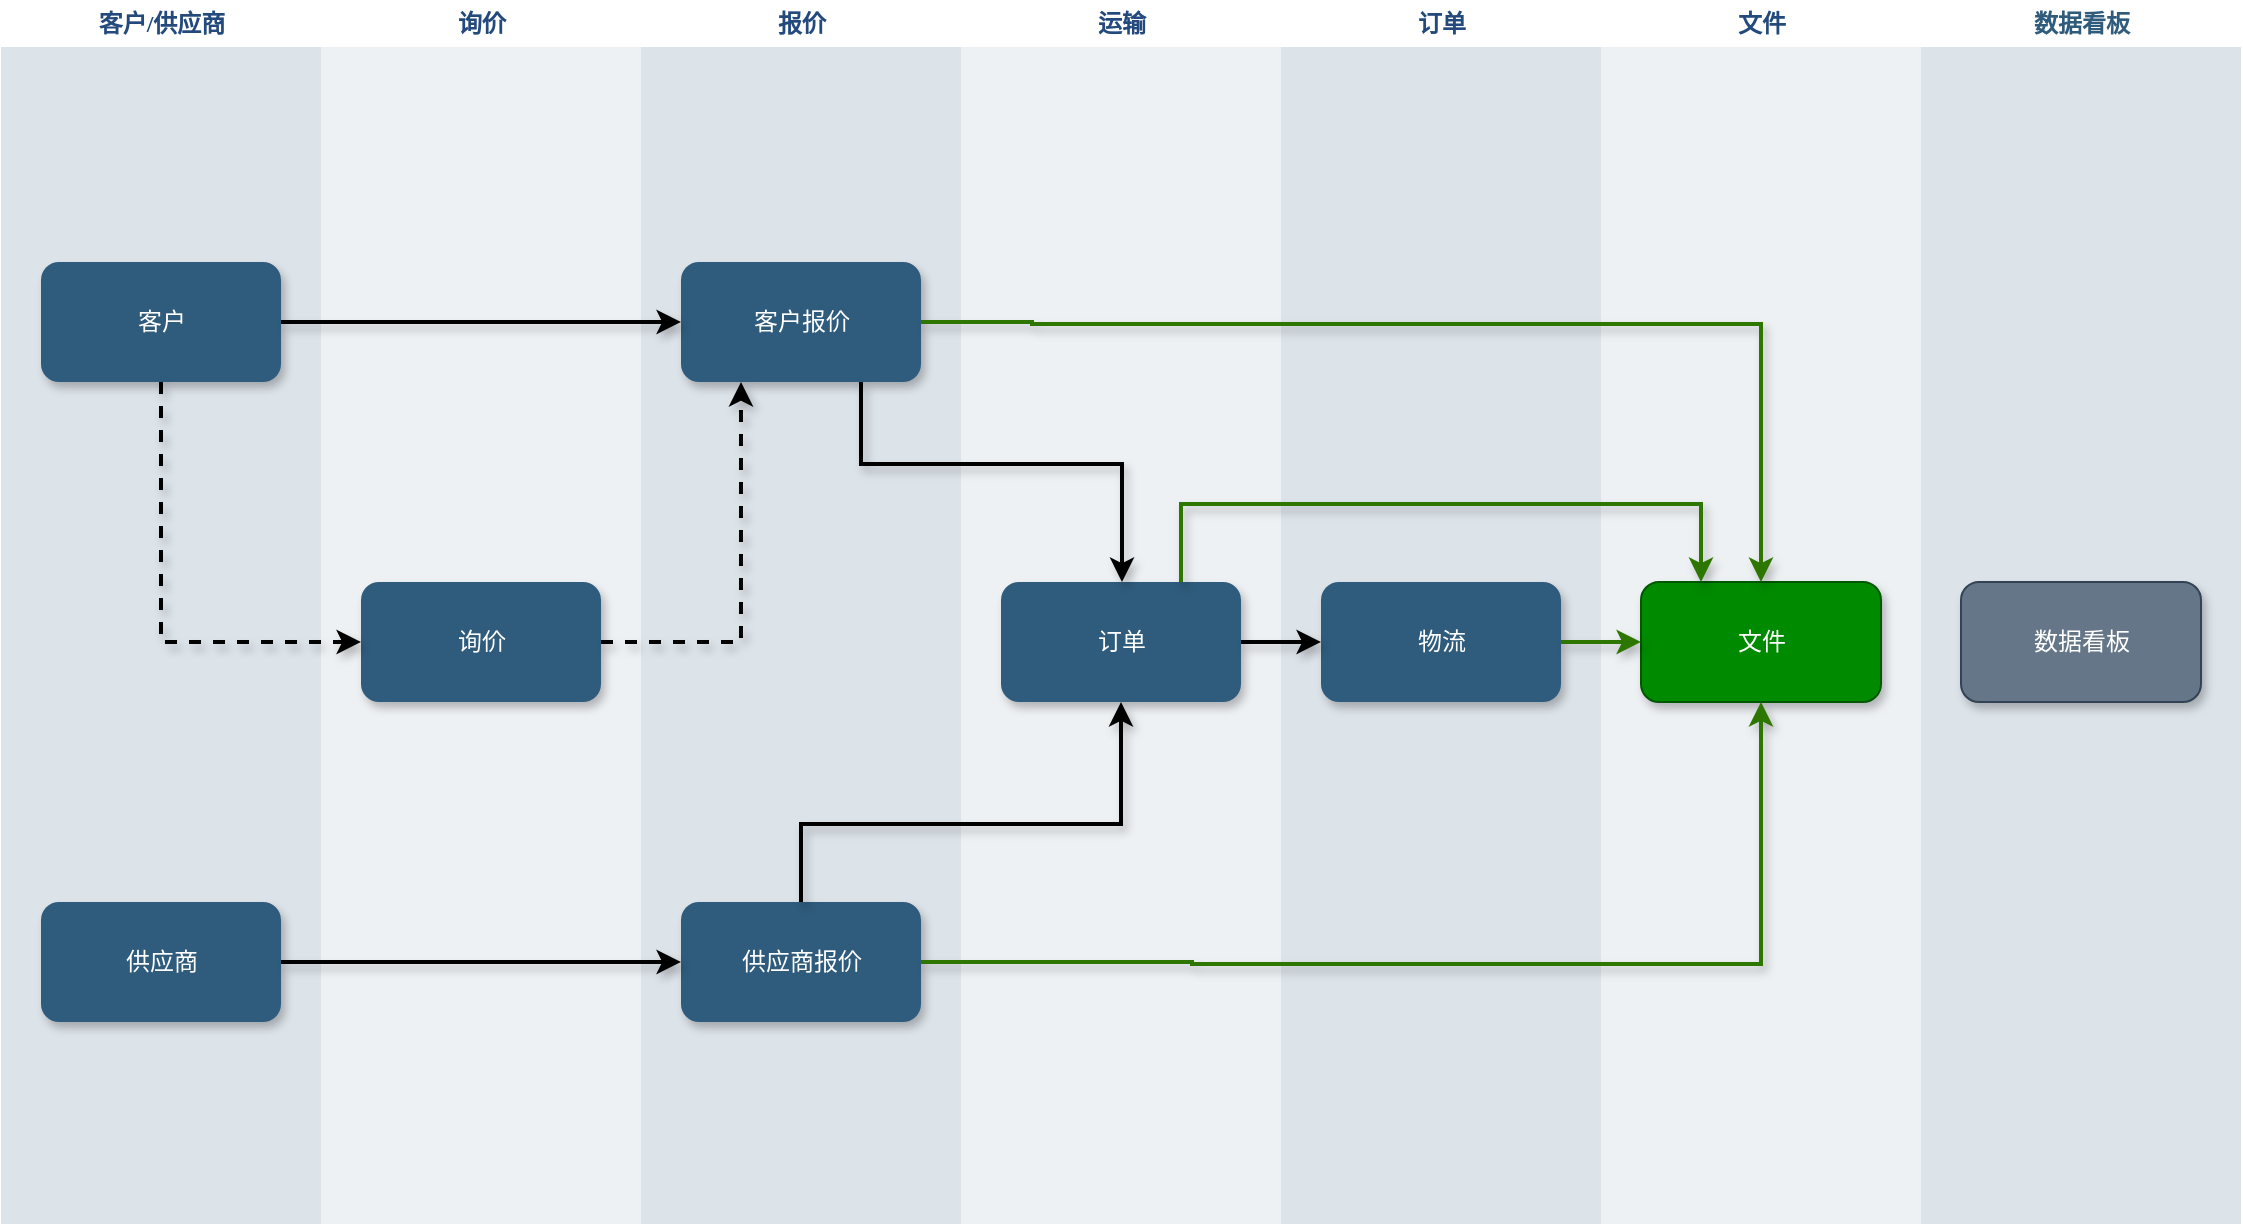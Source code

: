 <mxfile version="24.4.0" type="github">
  <diagram id="07fea595-8f29-1299-0266-81d95cde20df" name="Page-1">
    <mxGraphModel dx="1147" dy="656" grid="1" gridSize="10" guides="1" tooltips="1" connect="1" arrows="1" fold="1" page="1" pageScale="1" pageWidth="1169" pageHeight="827" background="#ffffff" math="0" shadow="0">
      <root>
        <mxCell id="0" />
        <mxCell id="1" parent="0" />
        <mxCell id="170" value="&lt;font color=&quot;#23497d&quot;&gt;客户/供应商&lt;/font&gt;" style="swimlane;whiteSpace=wrap;fillColor=none;swimlaneFillColor=#BAC8D3;fontColor=#2F5B7C;fontFamily=Tahoma;html=1;strokeColor=none;opacity=50;" parent="1" vertex="1">
          <mxGeometry x="24.5" y="88.5" width="160" height="611.5" as="geometry">
            <mxRectangle x="20" y="20" width="80" height="23" as="alternateBounds" />
          </mxGeometry>
        </mxCell>
        <mxCell id="171" value="客户" style="whiteSpace=wrap;shadow=1;fontColor=#FFFFFF;fontFamily=Helvetica;fontStyle=0;html=1;fontSize=12;plain-purple;strokeColor=none;fillColor=#2f5b7c;gradientColor=none;spacing=6;verticalAlign=middle;rounded=1;glass=0;" parent="170" vertex="1">
          <mxGeometry x="20" y="130.5" width="120" height="60" as="geometry" />
        </mxCell>
        <mxCell id="172" value="供应商" style="whiteSpace=wrap;strokeColor=none;fillColor=#2f5b7c;shadow=1;fontColor=#FFFFFF;fontFamily=Helvetica;fontStyle=0;html=1;fontSize=12;spacing=6;verticalAlign=middle;rounded=1;glass=0;" parent="170" vertex="1">
          <mxGeometry x="20" y="450.5" width="120" height="60" as="geometry" />
        </mxCell>
        <mxCell id="176" value="&lt;font color=&quot;#23497d&quot;&gt;文件&lt;/font&gt;" style="swimlane;whiteSpace=wrap;fillColor=none;swimlaneFillColor=#BAC8D3;fontColor=#2F5B7C;fontFamily=Tahoma;html=1;strokeColor=none;opacity=25;" parent="1" vertex="1">
          <mxGeometry x="824.5" y="88.5" width="160" height="611.5" as="geometry">
            <mxRectangle x="20" y="20" width="80" height="23" as="alternateBounds" />
          </mxGeometry>
        </mxCell>
        <mxCell id="179" value="文件" style="whiteSpace=wrap;strokeColor=#005700;fillColor=#008a00;shadow=1;fontFamily=Helvetica;fontStyle=0;html=1;fontSize=12;spacing=6;verticalAlign=middle;fontColor=#ffffff;rounded=1;glass=0;" parent="176" vertex="1">
          <mxGeometry x="20" y="290.5" width="120" height="60" as="geometry" />
        </mxCell>
        <mxCell id="180" value="&lt;font color=&quot;#23497d&quot;&gt;订单&lt;/font&gt;" style="swimlane;whiteSpace=wrap;fillColor=none;swimlaneFillColor=#BAC8D3;fontColor=#2F5B7C;fontFamily=Tahoma;html=1;strokeColor=none;opacity=50;" parent="1" vertex="1">
          <mxGeometry x="664.5" y="88.5" width="160" height="611.5" as="geometry">
            <mxRectangle x="20" y="20" width="80" height="23" as="alternateBounds" />
          </mxGeometry>
        </mxCell>
        <mxCell id="181" value="物流" style="whiteSpace=wrap;fillColor=#2f5b7c;strokeColor=none;shadow=1;fontColor=#FFFFFF;fontFamily=Helvetica;fontStyle=0;html=1;fontSize=12;spacing=6;verticalAlign=middle;rounded=1;glass=0;" parent="180" vertex="1">
          <mxGeometry x="20" y="290.5" width="120" height="60" as="geometry" />
        </mxCell>
        <mxCell id="183" value="&lt;font color=&quot;#23497d&quot;&gt;询价&lt;/font&gt;" style="swimlane;whiteSpace=wrap;fillColor=none;swimlaneFillColor=#BAC8D3;fontColor=#2F5B7C;fontFamily=Tahoma;html=1;strokeColor=none;opacity=25;" parent="1" vertex="1">
          <mxGeometry x="184.5" y="88.5" width="160" height="611.5" as="geometry">
            <mxRectangle x="184.5" y="88.5" width="80" height="23" as="alternateBounds" />
          </mxGeometry>
        </mxCell>
        <mxCell id="184" value="询价" style="whiteSpace=wrap;shadow=1;fontColor=#FFFFFF;fontFamily=Helvetica;fontStyle=0;html=1;fontSize=12;plain-purple;strokeColor=none;fillColor=#2f5b7c;gradientColor=none;spacing=6;verticalAlign=middle;rounded=1;glass=0;" parent="183" vertex="1">
          <mxGeometry x="20" y="290.5" width="120" height="60" as="geometry" />
        </mxCell>
        <mxCell id="187" value="&lt;font color=&quot;#23497d&quot;&gt;报价&lt;/font&gt;" style="swimlane;whiteSpace=wrap;fillColor=none;swimlaneFillColor=#BAC8D3;fontColor=#2F5B7C;fontFamily=Tahoma;html=1;strokeColor=none;opacity=50;" parent="1" vertex="1">
          <mxGeometry x="344.5" y="88.5" width="160" height="611.5" as="geometry">
            <mxRectangle x="20" y="20" width="80" height="23" as="alternateBounds" />
          </mxGeometry>
        </mxCell>
        <mxCell id="IXO58o6YaiK-rSalYdML-223" value="客户报价" style="whiteSpace=wrap;shadow=1;fontColor=#FFFFFF;fontFamily=Helvetica;fontStyle=0;html=1;fontSize=12;plain-purple;strokeColor=none;fillColor=#2f5b7c;gradientColor=none;spacing=6;verticalAlign=middle;rounded=1;glass=0;" vertex="1" parent="187">
          <mxGeometry x="20" y="130.5" width="120" height="60" as="geometry" />
        </mxCell>
        <mxCell id="IXO58o6YaiK-rSalYdML-224" value="供应商报价" style="whiteSpace=wrap;shadow=1;fontColor=#FFFFFF;fontFamily=Helvetica;fontStyle=0;html=1;fontSize=12;plain-purple;strokeColor=none;fillColor=#2f5b7c;gradientColor=none;spacing=6;verticalAlign=middle;rounded=1;glass=0;" vertex="1" parent="187">
          <mxGeometry x="20" y="450.5" width="120" height="60" as="geometry" />
        </mxCell>
        <mxCell id="193" value="&lt;font color=&quot;#23497d&quot;&gt;运输&lt;/font&gt;" style="swimlane;whiteSpace=wrap;fillColor=none;swimlaneFillColor=#BAC8D3;fontColor=#2F5B7C;fontFamily=Tahoma;html=1;strokeColor=none;opacity=25;" parent="1" vertex="1">
          <mxGeometry x="504.5" y="88.5" width="160" height="611.5" as="geometry">
            <mxRectangle x="20" y="20" width="80" height="23" as="alternateBounds" />
          </mxGeometry>
        </mxCell>
        <mxCell id="194" value="订单" style="whiteSpace=wrap;strokeColor=none;fillColor=#2f5b7c;shadow=1;fontColor=#FFFFFF;fontFamily=Helvetica;fontStyle=0;html=1;fontSize=12;spacing=6;verticalAlign=middle;rounded=1;glass=0;" parent="193" vertex="1">
          <mxGeometry x="20" y="290.5" width="120" height="60" as="geometry" />
        </mxCell>
        <mxCell id="196" value="数据看板" style="swimlane;whiteSpace=wrap;fillColor=none;swimlaneFillColor=#BAC8D3;fontColor=#2F5B7C;fontFamily=Tahoma;html=1;strokeColor=none;opacity=50;rounded=0;glass=0;" parent="1" vertex="1">
          <mxGeometry x="984.5" y="88.5" width="160" height="611.5" as="geometry">
            <mxRectangle x="20" y="20" width="80" height="23" as="alternateBounds" />
          </mxGeometry>
        </mxCell>
        <mxCell id="198" value="数据看板" style="whiteSpace=wrap;shadow=1;fontFamily=Helvetica;fontStyle=0;html=1;fontSize=12;spacing=6;verticalAlign=middle;fillColor=#647687;strokeColor=#314354;rounded=1;fontColor=#ffffff;" parent="196" vertex="1">
          <mxGeometry x="20" y="290.5" width="120" height="60" as="geometry" />
        </mxCell>
        <mxCell id="IXO58o6YaiK-rSalYdML-228" style="edgeStyle=orthogonalEdgeStyle;rounded=0;orthogonalLoop=1;jettySize=auto;html=1;exitX=0.5;exitY=1;exitDx=0;exitDy=0;entryX=0;entryY=0.5;entryDx=0;entryDy=0;strokeWidth=2;shadow=1;flowAnimation=0;dashed=1;" edge="1" parent="1" source="171" target="184">
          <mxGeometry relative="1" as="geometry" />
        </mxCell>
        <mxCell id="IXO58o6YaiK-rSalYdML-231" style="edgeStyle=orthogonalEdgeStyle;rounded=0;orthogonalLoop=1;jettySize=auto;html=1;exitX=1;exitY=0.5;exitDx=0;exitDy=0;entryX=0.25;entryY=1;entryDx=0;entryDy=0;strokeWidth=2;dashed=1;shadow=1;flowAnimation=0;" edge="1" parent="1" source="184" target="IXO58o6YaiK-rSalYdML-223">
          <mxGeometry relative="1" as="geometry" />
        </mxCell>
        <mxCell id="IXO58o6YaiK-rSalYdML-236" style="edgeStyle=orthogonalEdgeStyle;rounded=0;orthogonalLoop=1;jettySize=auto;html=1;exitX=0.5;exitY=0;exitDx=0;exitDy=0;entryX=0.5;entryY=1;entryDx=0;entryDy=0;strokeWidth=2;shadow=1;flowAnimation=0;" edge="1" parent="1" source="IXO58o6YaiK-rSalYdML-224" target="194">
          <mxGeometry relative="1" as="geometry">
            <mxPoint x="512.75" y="474.875" as="targetPoint" />
            <Array as="points">
              <mxPoint x="425" y="500" />
              <mxPoint x="585" y="500" />
            </Array>
          </mxGeometry>
        </mxCell>
        <mxCell id="IXO58o6YaiK-rSalYdML-239" style="edgeStyle=orthogonalEdgeStyle;rounded=0;orthogonalLoop=1;jettySize=auto;html=1;exitX=1;exitY=0.5;exitDx=0;exitDy=0;entryX=0.5;entryY=0;entryDx=0;entryDy=0;strokeWidth=2;fillColor=#60a917;strokeColor=#2D7600;shadow=1;flowAnimation=0;" edge="1" parent="1" source="IXO58o6YaiK-rSalYdML-223" target="179">
          <mxGeometry relative="1" as="geometry">
            <Array as="points">
              <mxPoint x="540" y="249" />
              <mxPoint x="905" y="250" />
            </Array>
          </mxGeometry>
        </mxCell>
        <mxCell id="IXO58o6YaiK-rSalYdML-245" style="edgeStyle=orthogonalEdgeStyle;rounded=0;orthogonalLoop=1;jettySize=auto;html=1;exitX=0.75;exitY=1;exitDx=0;exitDy=0;strokeWidth=2;shadow=1;flowAnimation=0;" edge="1" parent="1" source="IXO58o6YaiK-rSalYdML-223" target="194">
          <mxGeometry relative="1" as="geometry">
            <mxPoint x="512.75" y="347.625" as="targetPoint" />
            <Array as="points">
              <mxPoint x="455" y="320" />
              <mxPoint x="585" y="320" />
            </Array>
          </mxGeometry>
        </mxCell>
        <mxCell id="IXO58o6YaiK-rSalYdML-246" style="edgeStyle=orthogonalEdgeStyle;rounded=0;orthogonalLoop=1;jettySize=auto;html=1;exitX=1;exitY=0.5;exitDx=0;exitDy=0;entryX=0.5;entryY=1;entryDx=0;entryDy=0;strokeWidth=2;fillColor=#60a917;strokeColor=#2D7600;shadow=1;flowAnimation=0;" edge="1" parent="1" source="IXO58o6YaiK-rSalYdML-224" target="179">
          <mxGeometry relative="1" as="geometry">
            <mxPoint x="910" y="310" as="targetPoint" />
            <Array as="points">
              <mxPoint x="620" y="569" />
              <mxPoint x="905" y="570" />
            </Array>
          </mxGeometry>
        </mxCell>
        <mxCell id="IXO58o6YaiK-rSalYdML-251" style="edgeStyle=orthogonalEdgeStyle;rounded=0;orthogonalLoop=1;jettySize=auto;html=1;exitX=1;exitY=0.5;exitDx=0;exitDy=0;entryX=0;entryY=0.5;entryDx=0;entryDy=0;strokeWidth=2;shadow=1;flowAnimation=0;" edge="1" parent="1" source="194" target="181">
          <mxGeometry relative="1" as="geometry" />
        </mxCell>
        <mxCell id="IXO58o6YaiK-rSalYdML-257" style="edgeStyle=orthogonalEdgeStyle;rounded=0;orthogonalLoop=1;jettySize=auto;html=1;exitX=1;exitY=0.5;exitDx=0;exitDy=0;entryX=0;entryY=0.5;entryDx=0;entryDy=0;strokeWidth=2;shadow=1;flowAnimation=0;" edge="1" parent="1" source="171" target="IXO58o6YaiK-rSalYdML-223">
          <mxGeometry relative="1" as="geometry" />
        </mxCell>
        <mxCell id="IXO58o6YaiK-rSalYdML-258" style="edgeStyle=orthogonalEdgeStyle;rounded=0;orthogonalLoop=1;jettySize=auto;html=1;exitX=1;exitY=0.5;exitDx=0;exitDy=0;entryX=0;entryY=0.5;entryDx=0;entryDy=0;strokeWidth=2;shadow=1;flowAnimation=0;" edge="1" parent="1" source="172" target="IXO58o6YaiK-rSalYdML-224">
          <mxGeometry relative="1" as="geometry" />
        </mxCell>
        <mxCell id="IXO58o6YaiK-rSalYdML-262" style="edgeStyle=orthogonalEdgeStyle;rounded=0;orthogonalLoop=1;jettySize=auto;html=1;exitX=0.75;exitY=0;exitDx=0;exitDy=0;entryX=0.25;entryY=0;entryDx=0;entryDy=0;strokeWidth=2;fillColor=#60a917;strokeColor=#2D7600;shadow=1;" edge="1" parent="1" source="194" target="179">
          <mxGeometry relative="1" as="geometry">
            <Array as="points">
              <mxPoint x="615" y="340" />
              <mxPoint x="875" y="340" />
            </Array>
          </mxGeometry>
        </mxCell>
        <mxCell id="IXO58o6YaiK-rSalYdML-263" style="edgeStyle=orthogonalEdgeStyle;rounded=0;orthogonalLoop=1;jettySize=auto;html=1;exitX=1;exitY=0.5;exitDx=0;exitDy=0;entryX=0;entryY=0.5;entryDx=0;entryDy=0;strokeWidth=2;fillColor=#60a917;strokeColor=#2D7600;shadow=1;" edge="1" parent="1" source="181" target="179">
          <mxGeometry relative="1" as="geometry" />
        </mxCell>
      </root>
    </mxGraphModel>
  </diagram>
</mxfile>
